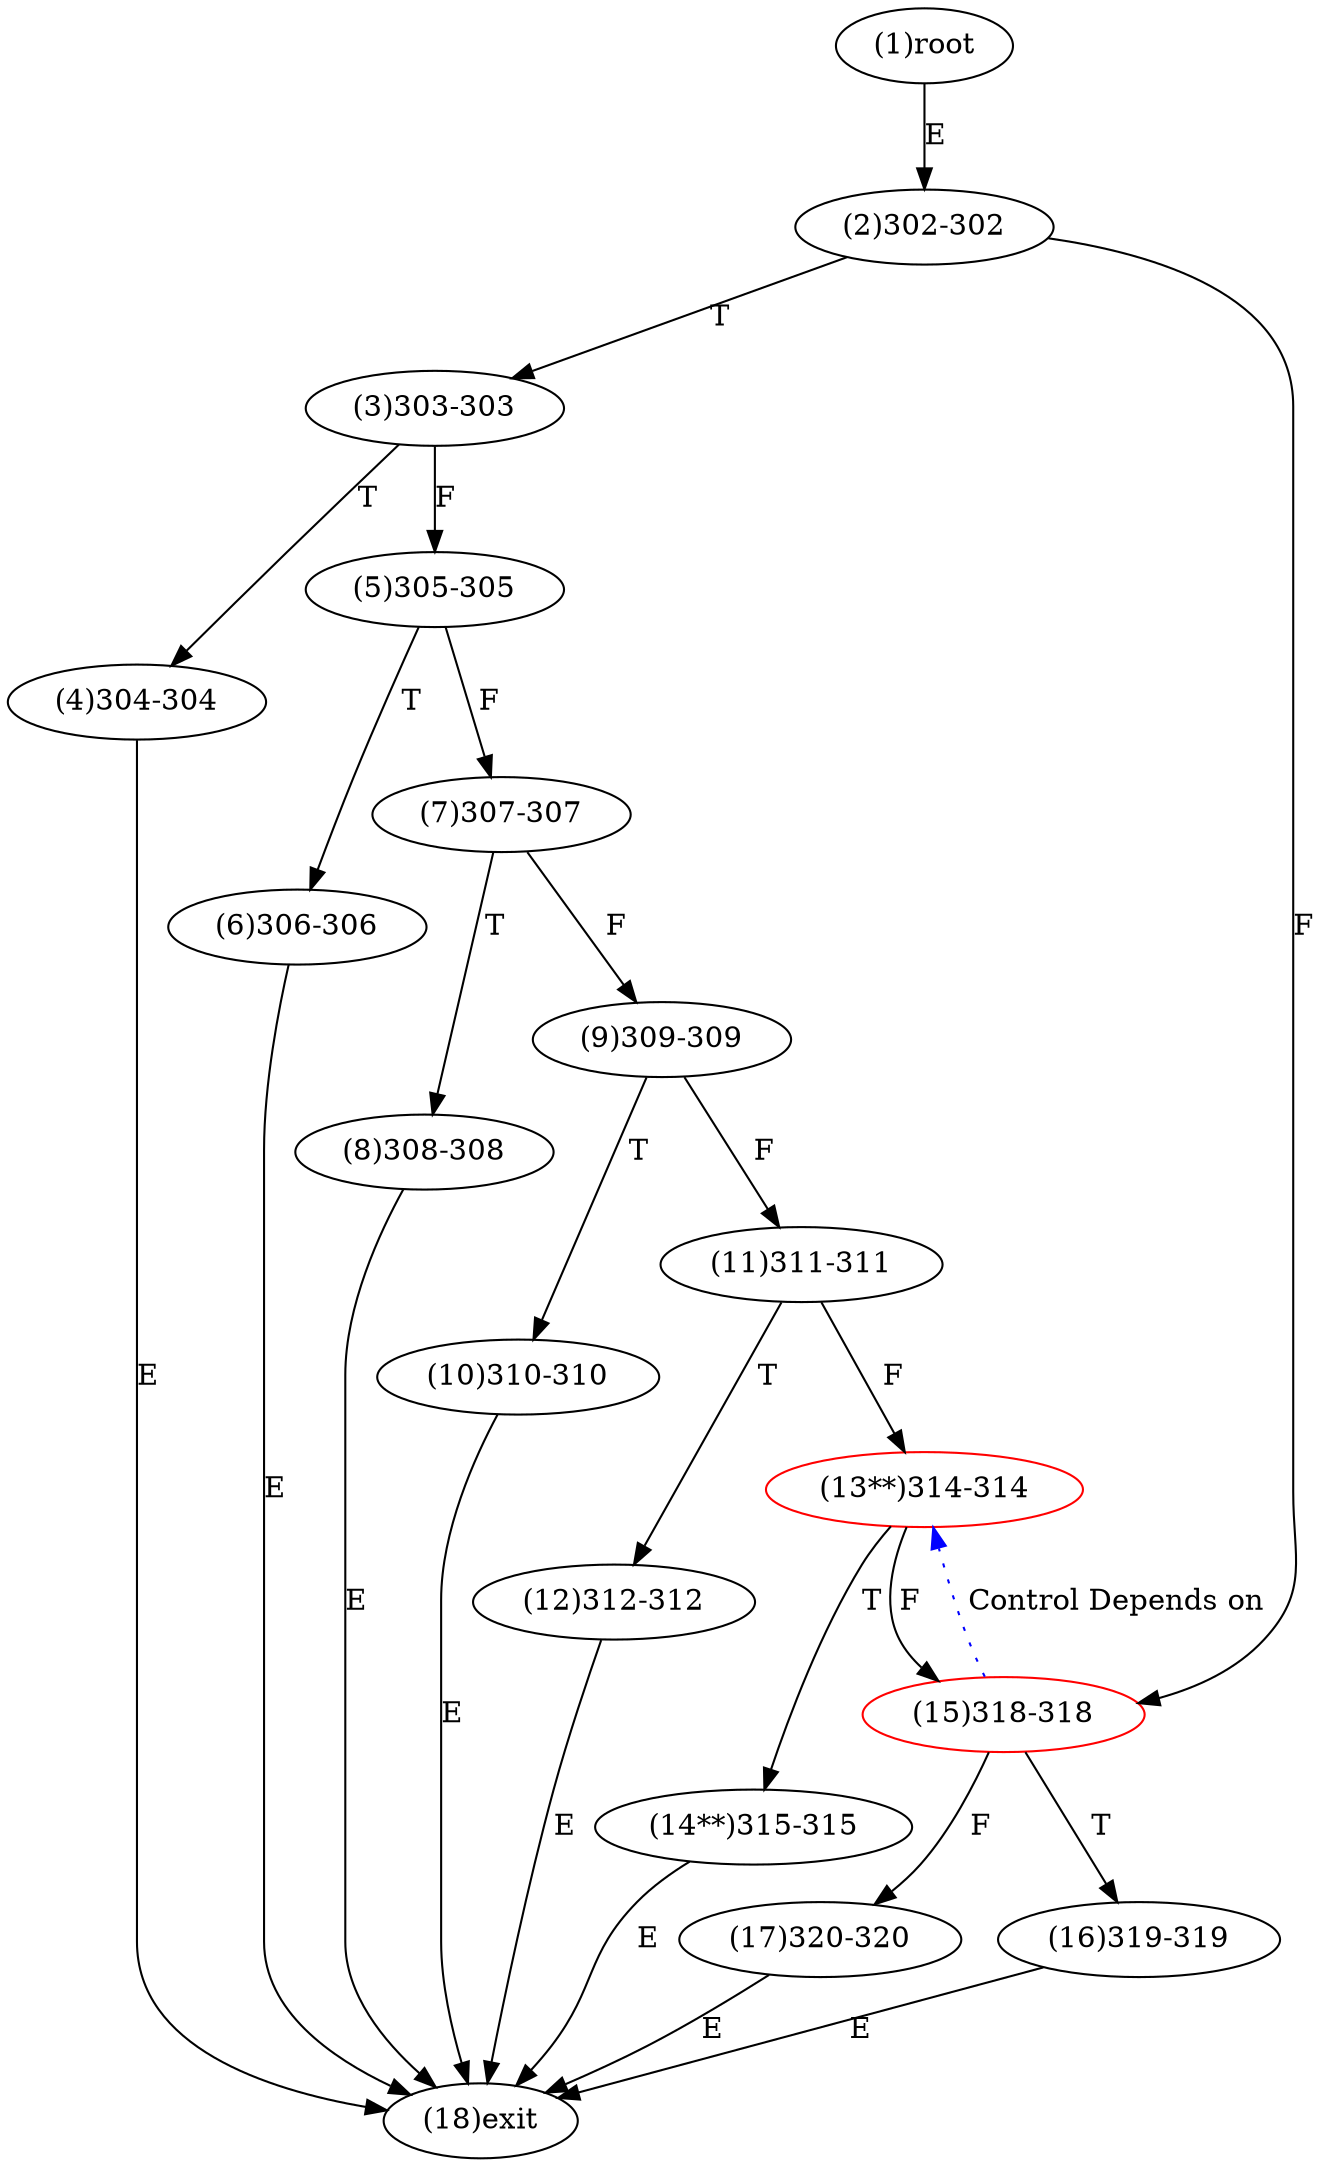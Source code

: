 digraph "" { 
1[ label="(1)root"];
2[ label="(2)302-302"];
3[ label="(3)303-303"];
4[ label="(4)304-304"];
5[ label="(5)305-305"];
6[ label="(6)306-306"];
7[ label="(7)307-307"];
8[ label="(8)308-308"];
9[ label="(9)309-309"];
10[ label="(10)310-310"];
11[ label="(11)311-311"];
12[ label="(12)312-312"];
13[ label="(13**)314-314",color=red];
14[ label="(14**)315-315"];
15[ label="(15)318-318",color=red];
17[ label="(17)320-320"];
16[ label="(16)319-319"];
18[ label="(18)exit"];
1->2[ label="E"];
2->15[ label="F"];
2->3[ label="T"];
3->5[ label="F"];
3->4[ label="T"];
4->18[ label="E"];
5->7[ label="F"];
5->6[ label="T"];
6->18[ label="E"];
7->9[ label="F"];
7->8[ label="T"];
8->18[ label="E"];
9->11[ label="F"];
9->10[ label="T"];
10->18[ label="E"];
11->13[ label="F"];
11->12[ label="T"];
12->18[ label="E"];
13->15[ label="F"];
13->14[ label="T"];
14->18[ label="E"];
15->17[ label="F"];
15->16[ label="T"];
16->18[ label="E"];
17->18[ label="E"];
15->13[ color="blue" label="Control Depends on" style = dotted ];
}